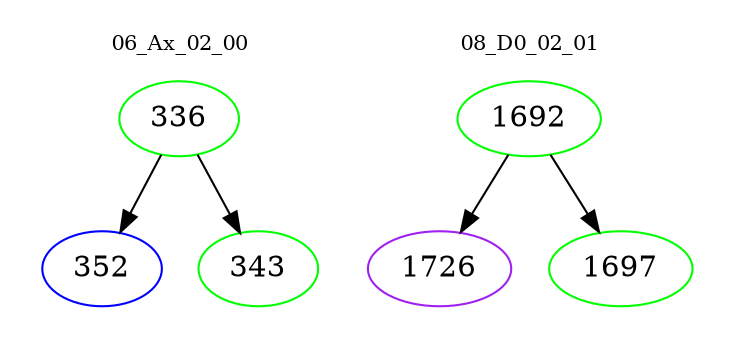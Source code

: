 digraph{
subgraph cluster_0 {
color = white
label = "06_Ax_02_00";
fontsize=10;
T0_336 [label="336", color="green"]
T0_336 -> T0_352 [color="black"]
T0_352 [label="352", color="blue"]
T0_336 -> T0_343 [color="black"]
T0_343 [label="343", color="green"]
}
subgraph cluster_1 {
color = white
label = "08_D0_02_01";
fontsize=10;
T1_1692 [label="1692", color="green"]
T1_1692 -> T1_1726 [color="black"]
T1_1726 [label="1726", color="purple"]
T1_1692 -> T1_1697 [color="black"]
T1_1697 [label="1697", color="green"]
}
}
